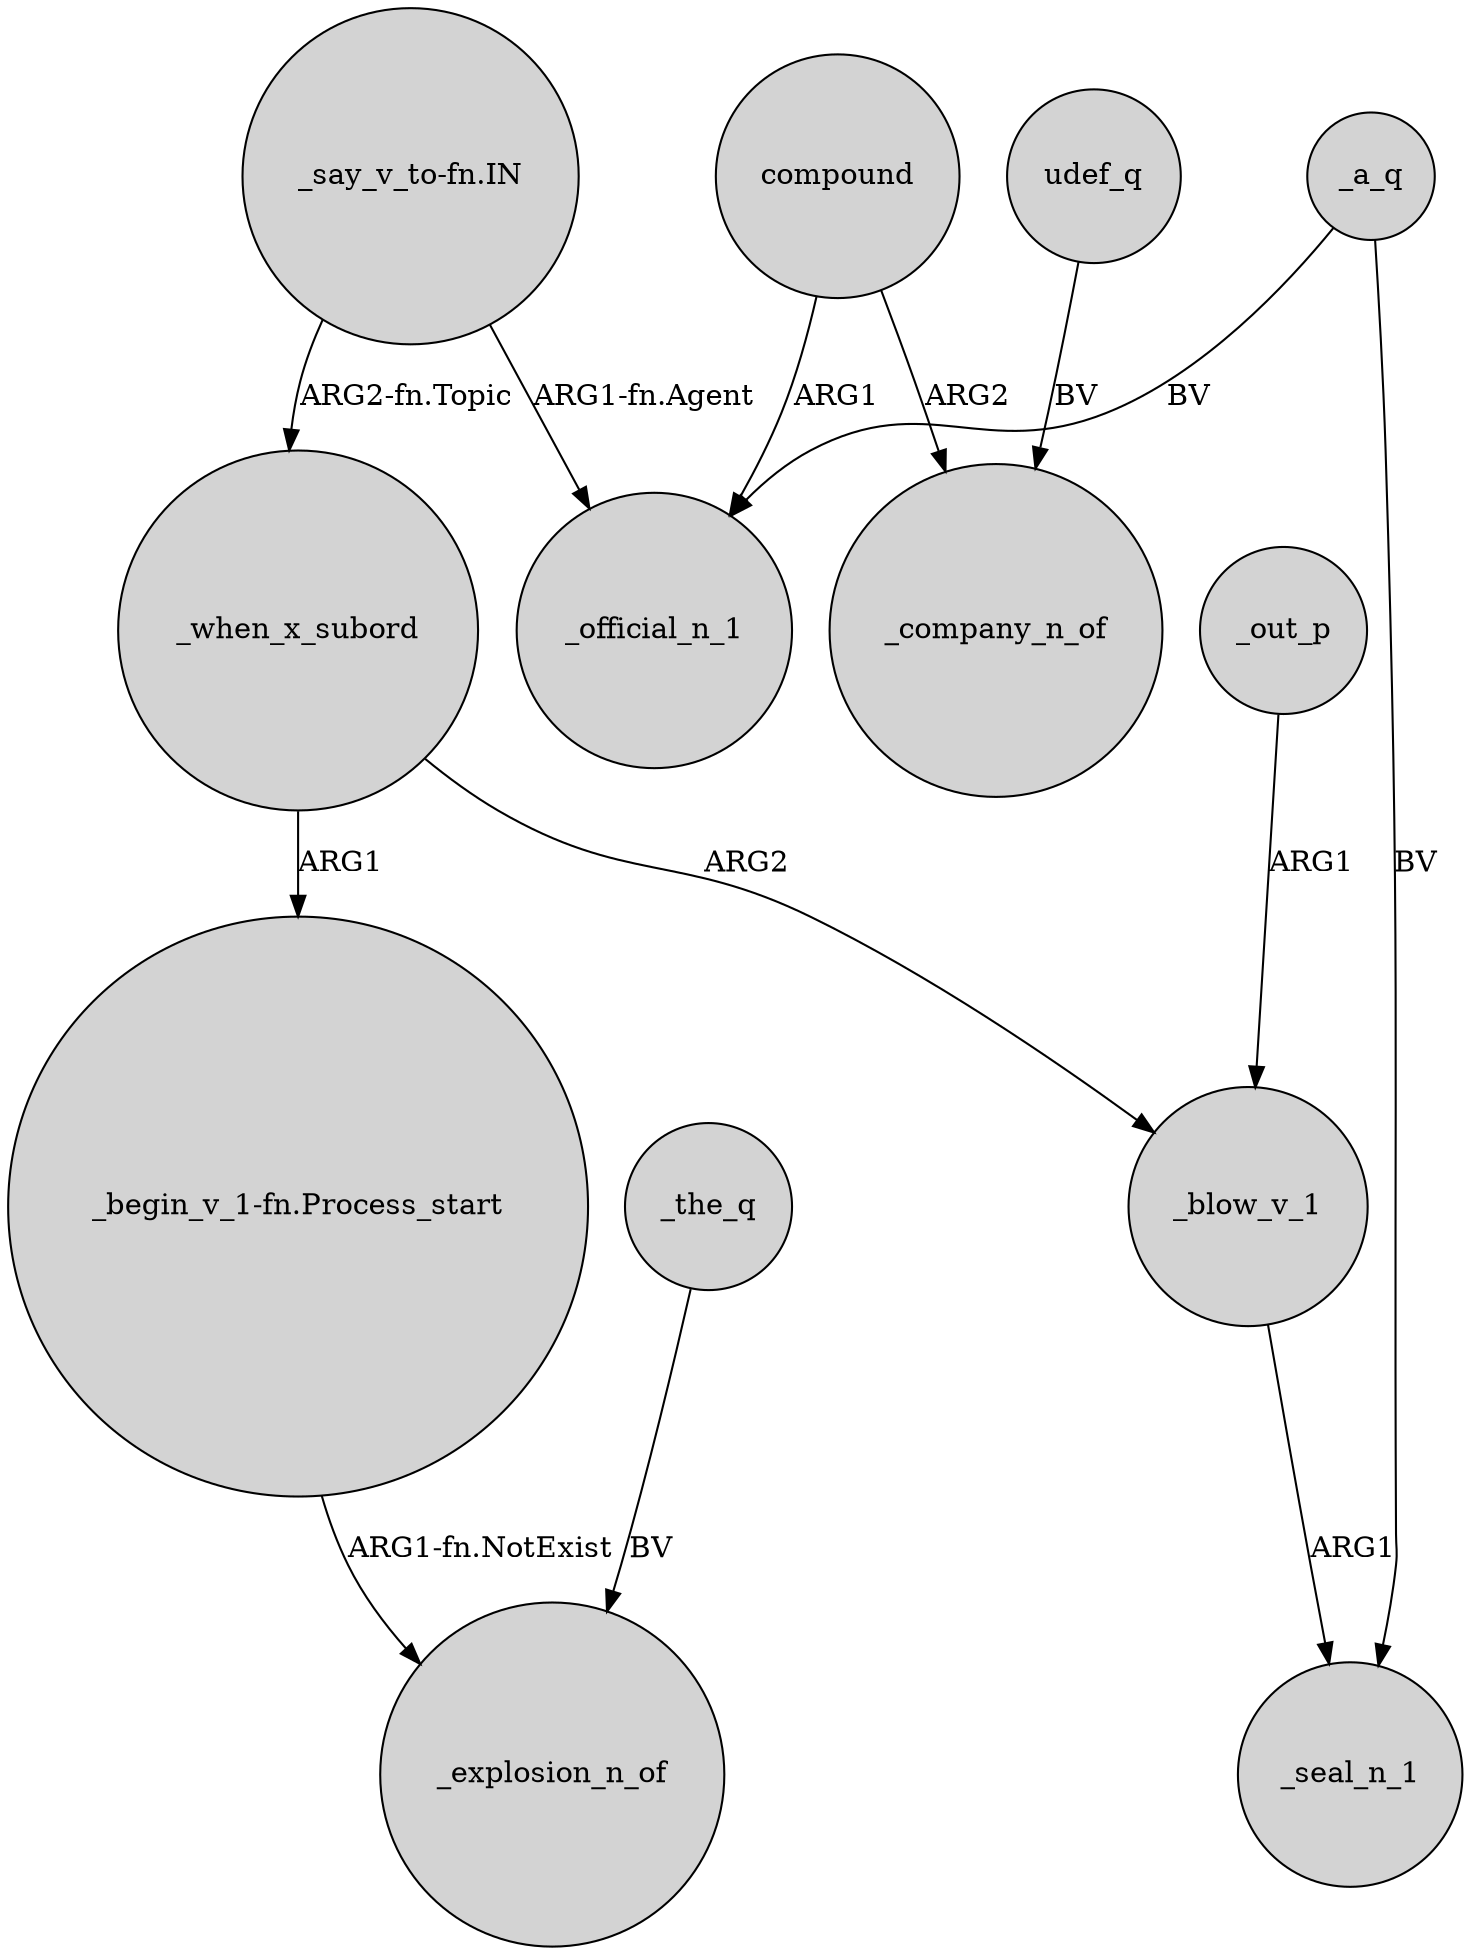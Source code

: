 digraph {
	node [shape=circle style=filled]
	compound -> _official_n_1 [label=ARG1]
	"_say_v_to-fn.IN" -> _when_x_subord [label="ARG2-fn.Topic"]
	_a_q -> _official_n_1 [label=BV]
	compound -> _company_n_of [label=ARG2]
	udef_q -> _company_n_of [label=BV]
	_the_q -> _explosion_n_of [label=BV]
	_a_q -> _seal_n_1 [label=BV]
	"_begin_v_1-fn.Process_start" -> _explosion_n_of [label="ARG1-fn.NotExist"]
	_when_x_subord -> _blow_v_1 [label=ARG2]
	_blow_v_1 -> _seal_n_1 [label=ARG1]
	"_say_v_to-fn.IN" -> _official_n_1 [label="ARG1-fn.Agent"]
	_out_p -> _blow_v_1 [label=ARG1]
	_when_x_subord -> "_begin_v_1-fn.Process_start" [label=ARG1]
}
